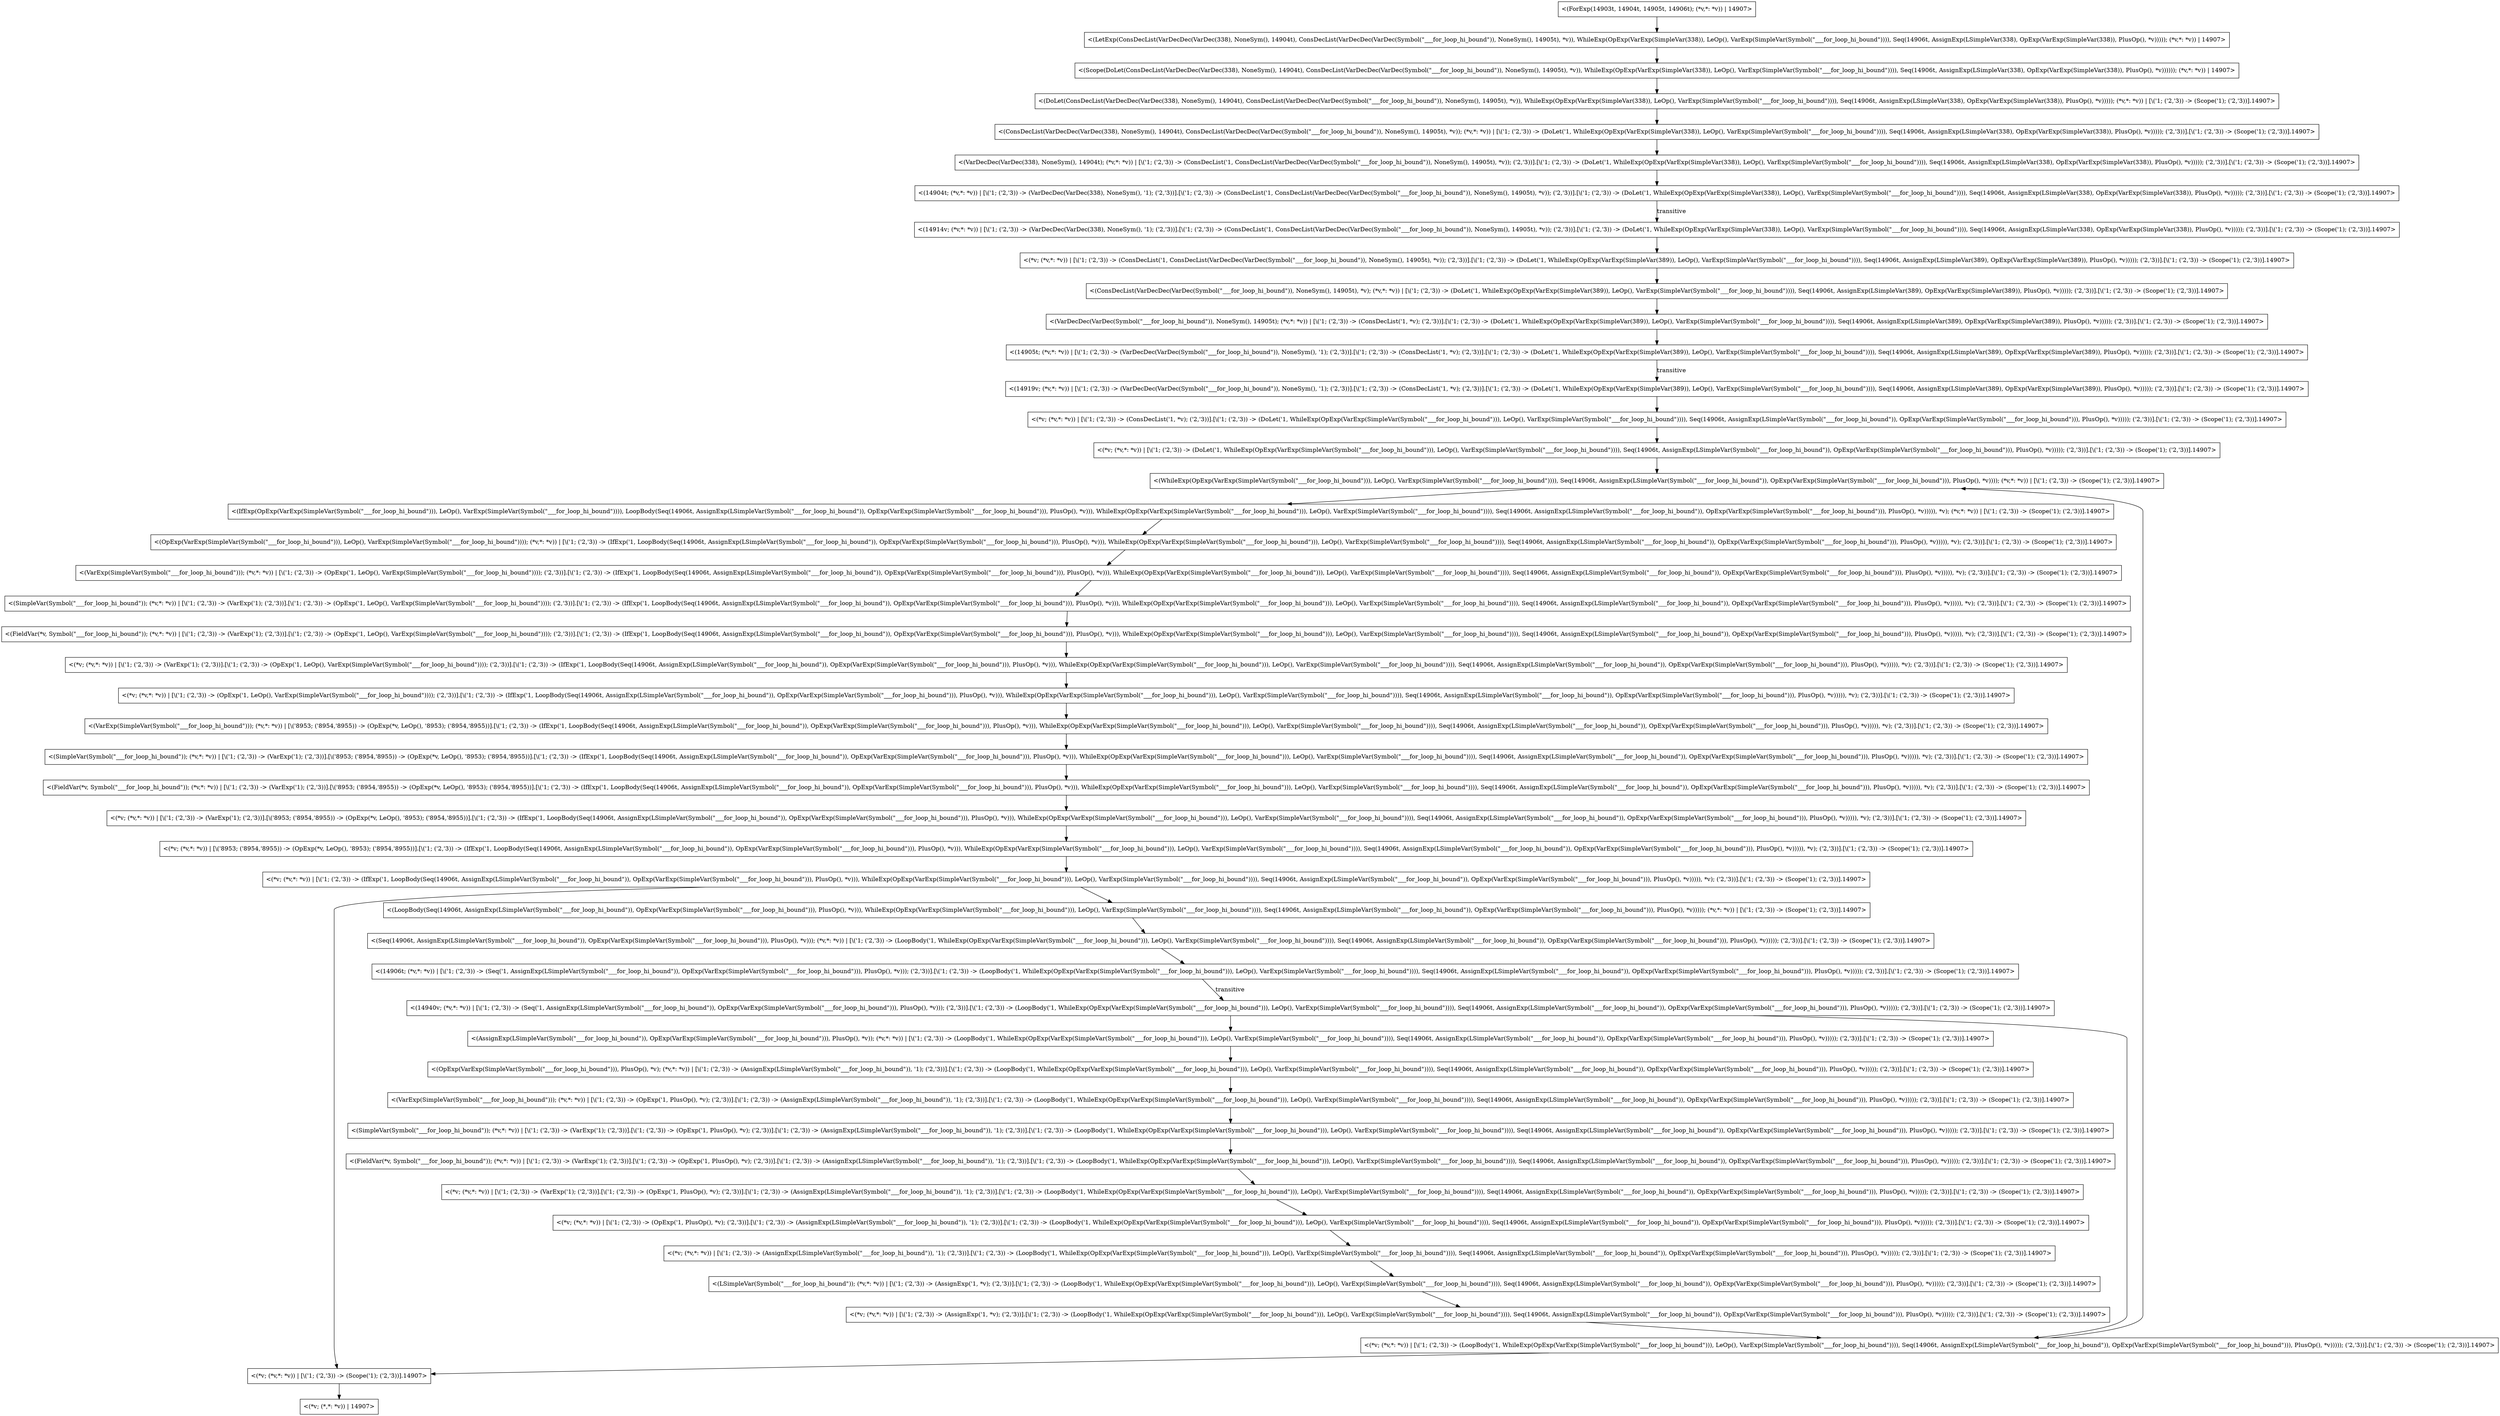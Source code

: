 digraph {
    0 [label="<(Scope(DoLet(ConsDecList(VarDecDec(VarDec(338), NoneSym(), 14904t), ConsDecList(VarDecDec(VarDec(Symbol(\"___for_loop_hi_bound\")), NoneSym(), 14905t), *v)), WhileExp(OpExp(VarExp(SimpleVar(338)), LeOp(), VarExp(SimpleVar(Symbol(\"___for_loop_hi_bound\")))), Seq(14906t, AssignExp(LSimpleVar(338), OpExp(VarExp(SimpleVar(338)), PlusOp(), *v)))))); (*v,*: *v)) | 14907>"
      ,shape=box];
    1 [label="<(*v; (*,*: *v)) | 14907>"
      ,shape=box];
    2 [label="<(IfExp(OpExp(VarExp(SimpleVar(Symbol(\"___for_loop_hi_bound\"))), LeOp(), VarExp(SimpleVar(Symbol(\"___for_loop_hi_bound\")))), LoopBody(Seq(14906t, AssignExp(LSimpleVar(Symbol(\"___for_loop_hi_bound\")), OpExp(VarExp(SimpleVar(Symbol(\"___for_loop_hi_bound\"))), PlusOp(), *v))), WhileExp(OpExp(VarExp(SimpleVar(Symbol(\"___for_loop_hi_bound\"))), LeOp(), VarExp(SimpleVar(Symbol(\"___for_loop_hi_bound\")))), Seq(14906t, AssignExp(LSimpleVar(Symbol(\"___for_loop_hi_bound\")), OpExp(VarExp(SimpleVar(Symbol(\"___for_loop_hi_bound\"))), PlusOp(), *v))))), *v); (*v,*: *v)) | [\\('1; ('2,'3)) -> (Scope('1); ('2,'3))].14907>"
      ,shape=box];
    3 [label="<(*v; (*v,*: *v)) | [\\('1; ('2,'3)) -> (DoLet('1, WhileExp(OpExp(VarExp(SimpleVar(Symbol(\"___for_loop_hi_bound\"))), LeOp(), VarExp(SimpleVar(Symbol(\"___for_loop_hi_bound\")))), Seq(14906t, AssignExp(LSimpleVar(Symbol(\"___for_loop_hi_bound\")), OpExp(VarExp(SimpleVar(Symbol(\"___for_loop_hi_bound\"))), PlusOp(), *v))))); ('2,'3))].[\\('1; ('2,'3)) -> (Scope('1); ('2,'3))].14907>"
      ,shape=box];
    4 [label="<(*v; (*v,*: *v)) | [\\('1; ('2,'3)) -> (ConsDecList('1, *v); ('2,'3))].[\\('1; ('2,'3)) -> (DoLet('1, WhileExp(OpExp(VarExp(SimpleVar(Symbol(\"___for_loop_hi_bound\"))), LeOp(), VarExp(SimpleVar(Symbol(\"___for_loop_hi_bound\")))), Seq(14906t, AssignExp(LSimpleVar(Symbol(\"___for_loop_hi_bound\")), OpExp(VarExp(SimpleVar(Symbol(\"___for_loop_hi_bound\"))), PlusOp(), *v))))); ('2,'3))].[\\('1; ('2,'3)) -> (Scope('1); ('2,'3))].14907>"
      ,shape=box];
    5 [label="<(*v; (*v,*: *v)) | [\\('8953; ('8954,'8955)) -> (OpExp(*v, LeOp(), '8953); ('8954,'8955))].[\\('1; ('2,'3)) -> (IfExp('1, LoopBody(Seq(14906t, AssignExp(LSimpleVar(Symbol(\"___for_loop_hi_bound\")), OpExp(VarExp(SimpleVar(Symbol(\"___for_loop_hi_bound\"))), PlusOp(), *v))), WhileExp(OpExp(VarExp(SimpleVar(Symbol(\"___for_loop_hi_bound\"))), LeOp(), VarExp(SimpleVar(Symbol(\"___for_loop_hi_bound\")))), Seq(14906t, AssignExp(LSimpleVar(Symbol(\"___for_loop_hi_bound\")), OpExp(VarExp(SimpleVar(Symbol(\"___for_loop_hi_bound\"))), PlusOp(), *v))))), *v); ('2,'3))].[\\('1; ('2,'3)) -> (Scope('1); ('2,'3))].14907>"
      ,shape=box];
    6 [label="<(VarExp(SimpleVar(Symbol(\"___for_loop_hi_bound\"))); (*v,*: *v)) | [\\('8953; ('8954,'8955)) -> (OpExp(*v, LeOp(), '8953); ('8954,'8955))].[\\('1; ('2,'3)) -> (IfExp('1, LoopBody(Seq(14906t, AssignExp(LSimpleVar(Symbol(\"___for_loop_hi_bound\")), OpExp(VarExp(SimpleVar(Symbol(\"___for_loop_hi_bound\"))), PlusOp(), *v))), WhileExp(OpExp(VarExp(SimpleVar(Symbol(\"___for_loop_hi_bound\"))), LeOp(), VarExp(SimpleVar(Symbol(\"___for_loop_hi_bound\")))), Seq(14906t, AssignExp(LSimpleVar(Symbol(\"___for_loop_hi_bound\")), OpExp(VarExp(SimpleVar(Symbol(\"___for_loop_hi_bound\"))), PlusOp(), *v))))), *v); ('2,'3))].[\\('1; ('2,'3)) -> (Scope('1); ('2,'3))].14907>"
      ,shape=box];
    7 [label="<(FieldVar(*v, Symbol(\"___for_loop_hi_bound\")); (*v,*: *v)) | [\\('1; ('2,'3)) -> (VarExp('1); ('2,'3))].[\\('8953; ('8954,'8955)) -> (OpExp(*v, LeOp(), '8953); ('8954,'8955))].[\\('1; ('2,'3)) -> (IfExp('1, LoopBody(Seq(14906t, AssignExp(LSimpleVar(Symbol(\"___for_loop_hi_bound\")), OpExp(VarExp(SimpleVar(Symbol(\"___for_loop_hi_bound\"))), PlusOp(), *v))), WhileExp(OpExp(VarExp(SimpleVar(Symbol(\"___for_loop_hi_bound\"))), LeOp(), VarExp(SimpleVar(Symbol(\"___for_loop_hi_bound\")))), Seq(14906t, AssignExp(LSimpleVar(Symbol(\"___for_loop_hi_bound\")), OpExp(VarExp(SimpleVar(Symbol(\"___for_loop_hi_bound\"))), PlusOp(), *v))))), *v); ('2,'3))].[\\('1; ('2,'3)) -> (Scope('1); ('2,'3))].14907>"
      ,shape=box];
    8 [label="<(*v; (*v,*: *v)) | [\\('1; ('2,'3)) -> (VarExp('1); ('2,'3))].[\\('8953; ('8954,'8955)) -> (OpExp(*v, LeOp(), '8953); ('8954,'8955))].[\\('1; ('2,'3)) -> (IfExp('1, LoopBody(Seq(14906t, AssignExp(LSimpleVar(Symbol(\"___for_loop_hi_bound\")), OpExp(VarExp(SimpleVar(Symbol(\"___for_loop_hi_bound\"))), PlusOp(), *v))), WhileExp(OpExp(VarExp(SimpleVar(Symbol(\"___for_loop_hi_bound\"))), LeOp(), VarExp(SimpleVar(Symbol(\"___for_loop_hi_bound\")))), Seq(14906t, AssignExp(LSimpleVar(Symbol(\"___for_loop_hi_bound\")), OpExp(VarExp(SimpleVar(Symbol(\"___for_loop_hi_bound\"))), PlusOp(), *v))))), *v); ('2,'3))].[\\('1; ('2,'3)) -> (Scope('1); ('2,'3))].14907>"
      ,shape=box];
    9 [label="<(SimpleVar(Symbol(\"___for_loop_hi_bound\")); (*v,*: *v)) | [\\('1; ('2,'3)) -> (VarExp('1); ('2,'3))].[\\('8953; ('8954,'8955)) -> (OpExp(*v, LeOp(), '8953); ('8954,'8955))].[\\('1; ('2,'3)) -> (IfExp('1, LoopBody(Seq(14906t, AssignExp(LSimpleVar(Symbol(\"___for_loop_hi_bound\")), OpExp(VarExp(SimpleVar(Symbol(\"___for_loop_hi_bound\"))), PlusOp(), *v))), WhileExp(OpExp(VarExp(SimpleVar(Symbol(\"___for_loop_hi_bound\"))), LeOp(), VarExp(SimpleVar(Symbol(\"___for_loop_hi_bound\")))), Seq(14906t, AssignExp(LSimpleVar(Symbol(\"___for_loop_hi_bound\")), OpExp(VarExp(SimpleVar(Symbol(\"___for_loop_hi_bound\"))), PlusOp(), *v))))), *v); ('2,'3))].[\\('1; ('2,'3)) -> (Scope('1); ('2,'3))].14907>"
      ,shape=box];
    10 [label="<(OpExp(VarExp(SimpleVar(Symbol(\"___for_loop_hi_bound\"))), LeOp(), VarExp(SimpleVar(Symbol(\"___for_loop_hi_bound\")))); (*v,*: *v)) | [\\('1; ('2,'3)) -> (IfExp('1, LoopBody(Seq(14906t, AssignExp(LSimpleVar(Symbol(\"___for_loop_hi_bound\")), OpExp(VarExp(SimpleVar(Symbol(\"___for_loop_hi_bound\"))), PlusOp(), *v))), WhileExp(OpExp(VarExp(SimpleVar(Symbol(\"___for_loop_hi_bound\"))), LeOp(), VarExp(SimpleVar(Symbol(\"___for_loop_hi_bound\")))), Seq(14906t, AssignExp(LSimpleVar(Symbol(\"___for_loop_hi_bound\")), OpExp(VarExp(SimpleVar(Symbol(\"___for_loop_hi_bound\"))), PlusOp(), *v))))), *v); ('2,'3))].[\\('1; ('2,'3)) -> (Scope('1); ('2,'3))].14907>"
       ,shape=box];
    11 [label="<(*v; (*v,*: *v)) | [\\('1; ('2,'3)) -> (IfExp('1, LoopBody(Seq(14906t, AssignExp(LSimpleVar(Symbol(\"___for_loop_hi_bound\")), OpExp(VarExp(SimpleVar(Symbol(\"___for_loop_hi_bound\"))), PlusOp(), *v))), WhileExp(OpExp(VarExp(SimpleVar(Symbol(\"___for_loop_hi_bound\"))), LeOp(), VarExp(SimpleVar(Symbol(\"___for_loop_hi_bound\")))), Seq(14906t, AssignExp(LSimpleVar(Symbol(\"___for_loop_hi_bound\")), OpExp(VarExp(SimpleVar(Symbol(\"___for_loop_hi_bound\"))), PlusOp(), *v))))), *v); ('2,'3))].[\\('1; ('2,'3)) -> (Scope('1); ('2,'3))].14907>"
       ,shape=box];
    12 [label="<(ConsDecList(VarDecDec(VarDec(338), NoneSym(), 14904t), ConsDecList(VarDecDec(VarDec(Symbol(\"___for_loop_hi_bound\")), NoneSym(), 14905t), *v)); (*v,*: *v)) | [\\('1; ('2,'3)) -> (DoLet('1, WhileExp(OpExp(VarExp(SimpleVar(338)), LeOp(), VarExp(SimpleVar(Symbol(\"___for_loop_hi_bound\")))), Seq(14906t, AssignExp(LSimpleVar(338), OpExp(VarExp(SimpleVar(338)), PlusOp(), *v))))); ('2,'3))].[\\('1; ('2,'3)) -> (Scope('1); ('2,'3))].14907>"
       ,shape=box];
    13 [label="<(LoopBody(Seq(14906t, AssignExp(LSimpleVar(Symbol(\"___for_loop_hi_bound\")), OpExp(VarExp(SimpleVar(Symbol(\"___for_loop_hi_bound\"))), PlusOp(), *v))), WhileExp(OpExp(VarExp(SimpleVar(Symbol(\"___for_loop_hi_bound\"))), LeOp(), VarExp(SimpleVar(Symbol(\"___for_loop_hi_bound\")))), Seq(14906t, AssignExp(LSimpleVar(Symbol(\"___for_loop_hi_bound\")), OpExp(VarExp(SimpleVar(Symbol(\"___for_loop_hi_bound\"))), PlusOp(), *v))))); (*v,*: *v)) | [\\('1; ('2,'3)) -> (Scope('1); ('2,'3))].14907>"
       ,shape=box];
    14 [label="<(WhileExp(OpExp(VarExp(SimpleVar(Symbol(\"___for_loop_hi_bound\"))), LeOp(), VarExp(SimpleVar(Symbol(\"___for_loop_hi_bound\")))), Seq(14906t, AssignExp(LSimpleVar(Symbol(\"___for_loop_hi_bound\")), OpExp(VarExp(SimpleVar(Symbol(\"___for_loop_hi_bound\"))), PlusOp(), *v)))); (*v,*: *v)) | [\\('1; ('2,'3)) -> (Scope('1); ('2,'3))].14907>"
       ,shape=box];
    15 [label="<(VarDecDec(VarDec(338), NoneSym(), 14904t); (*v,*: *v)) | [\\('1; ('2,'3)) -> (ConsDecList('1, ConsDecList(VarDecDec(VarDec(Symbol(\"___for_loop_hi_bound\")), NoneSym(), 14905t), *v)); ('2,'3))].[\\('1; ('2,'3)) -> (DoLet('1, WhileExp(OpExp(VarExp(SimpleVar(338)), LeOp(), VarExp(SimpleVar(Symbol(\"___for_loop_hi_bound\")))), Seq(14906t, AssignExp(LSimpleVar(338), OpExp(VarExp(SimpleVar(338)), PlusOp(), *v))))); ('2,'3))].[\\('1; ('2,'3)) -> (Scope('1); ('2,'3))].14907>"
       ,shape=box];
    16 [label="<(14914v; (*v,*: *v)) | [\\('1; ('2,'3)) -> (VarDecDec(VarDec(338), NoneSym(), '1); ('2,'3))].[\\('1; ('2,'3)) -> (ConsDecList('1, ConsDecList(VarDecDec(VarDec(Symbol(\"___for_loop_hi_bound\")), NoneSym(), 14905t), *v)); ('2,'3))].[\\('1; ('2,'3)) -> (DoLet('1, WhileExp(OpExp(VarExp(SimpleVar(338)), LeOp(), VarExp(SimpleVar(Symbol(\"___for_loop_hi_bound\")))), Seq(14906t, AssignExp(LSimpleVar(338), OpExp(VarExp(SimpleVar(338)), PlusOp(), *v))))); ('2,'3))].[\\('1; ('2,'3)) -> (Scope('1); ('2,'3))].14907>"
       ,shape=box];
    17 [label="<(14904t; (*v,*: *v)) | [\\('1; ('2,'3)) -> (VarDecDec(VarDec(338), NoneSym(), '1); ('2,'3))].[\\('1; ('2,'3)) -> (ConsDecList('1, ConsDecList(VarDecDec(VarDec(Symbol(\"___for_loop_hi_bound\")), NoneSym(), 14905t), *v)); ('2,'3))].[\\('1; ('2,'3)) -> (DoLet('1, WhileExp(OpExp(VarExp(SimpleVar(338)), LeOp(), VarExp(SimpleVar(Symbol(\"___for_loop_hi_bound\")))), Seq(14906t, AssignExp(LSimpleVar(338), OpExp(VarExp(SimpleVar(338)), PlusOp(), *v))))); ('2,'3))].[\\('1; ('2,'3)) -> (Scope('1); ('2,'3))].14907>"
       ,shape=box];
    18 [label="<(*v; (*v,*: *v)) | [\\('1; ('2,'3)) -> (Scope('1); ('2,'3))].14907>"
       ,shape=box];
    19 [label="<(DoLet(ConsDecList(VarDecDec(VarDec(338), NoneSym(), 14904t), ConsDecList(VarDecDec(VarDec(Symbol(\"___for_loop_hi_bound\")), NoneSym(), 14905t), *v)), WhileExp(OpExp(VarExp(SimpleVar(338)), LeOp(), VarExp(SimpleVar(Symbol(\"___for_loop_hi_bound\")))), Seq(14906t, AssignExp(LSimpleVar(338), OpExp(VarExp(SimpleVar(338)), PlusOp(), *v))))); (*v,*: *v)) | [\\('1; ('2,'3)) -> (Scope('1); ('2,'3))].14907>"
       ,shape=box];
    20 [label="<(14905t; (*v,*: *v)) | [\\('1; ('2,'3)) -> (VarDecDec(VarDec(Symbol(\"___for_loop_hi_bound\")), NoneSym(), '1); ('2,'3))].[\\('1; ('2,'3)) -> (ConsDecList('1, *v); ('2,'3))].[\\('1; ('2,'3)) -> (DoLet('1, WhileExp(OpExp(VarExp(SimpleVar(389)), LeOp(), VarExp(SimpleVar(Symbol(\"___for_loop_hi_bound\")))), Seq(14906t, AssignExp(LSimpleVar(389), OpExp(VarExp(SimpleVar(389)), PlusOp(), *v))))); ('2,'3))].[\\('1; ('2,'3)) -> (Scope('1); ('2,'3))].14907>"
       ,shape=box];
    21 [label="<(14919v; (*v,*: *v)) | [\\('1; ('2,'3)) -> (VarDecDec(VarDec(Symbol(\"___for_loop_hi_bound\")), NoneSym(), '1); ('2,'3))].[\\('1; ('2,'3)) -> (ConsDecList('1, *v); ('2,'3))].[\\('1; ('2,'3)) -> (DoLet('1, WhileExp(OpExp(VarExp(SimpleVar(389)), LeOp(), VarExp(SimpleVar(Symbol(\"___for_loop_hi_bound\")))), Seq(14906t, AssignExp(LSimpleVar(389), OpExp(VarExp(SimpleVar(389)), PlusOp(), *v))))); ('2,'3))].[\\('1; ('2,'3)) -> (Scope('1); ('2,'3))].14907>"
       ,shape=box];
    22 [label="<(VarDecDec(VarDec(Symbol(\"___for_loop_hi_bound\")), NoneSym(), 14905t); (*v,*: *v)) | [\\('1; ('2,'3)) -> (ConsDecList('1, *v); ('2,'3))].[\\('1; ('2,'3)) -> (DoLet('1, WhileExp(OpExp(VarExp(SimpleVar(389)), LeOp(), VarExp(SimpleVar(Symbol(\"___for_loop_hi_bound\")))), Seq(14906t, AssignExp(LSimpleVar(389), OpExp(VarExp(SimpleVar(389)), PlusOp(), *v))))); ('2,'3))].[\\('1; ('2,'3)) -> (Scope('1); ('2,'3))].14907>"
       ,shape=box];
    23 [label="<(*v; (*v,*: *v)) | [\\('1; ('2,'3)) -> (ConsDecList('1, ConsDecList(VarDecDec(VarDec(Symbol(\"___for_loop_hi_bound\")), NoneSym(), 14905t), *v)); ('2,'3))].[\\('1; ('2,'3)) -> (DoLet('1, WhileExp(OpExp(VarExp(SimpleVar(389)), LeOp(), VarExp(SimpleVar(Symbol(\"___for_loop_hi_bound\")))), Seq(14906t, AssignExp(LSimpleVar(389), OpExp(VarExp(SimpleVar(389)), PlusOp(), *v))))); ('2,'3))].[\\('1; ('2,'3)) -> (Scope('1); ('2,'3))].14907>"
       ,shape=box];
    24 [label="<(ConsDecList(VarDecDec(VarDec(Symbol(\"___for_loop_hi_bound\")), NoneSym(), 14905t), *v); (*v,*: *v)) | [\\('1; ('2,'3)) -> (DoLet('1, WhileExp(OpExp(VarExp(SimpleVar(389)), LeOp(), VarExp(SimpleVar(Symbol(\"___for_loop_hi_bound\")))), Seq(14906t, AssignExp(LSimpleVar(389), OpExp(VarExp(SimpleVar(389)), PlusOp(), *v))))); ('2,'3))].[\\('1; ('2,'3)) -> (Scope('1); ('2,'3))].14907>"
       ,shape=box];
    25 [label="<(AssignExp(LSimpleVar(Symbol(\"___for_loop_hi_bound\")), OpExp(VarExp(SimpleVar(Symbol(\"___for_loop_hi_bound\"))), PlusOp(), *v)); (*v,*: *v)) | [\\('1; ('2,'3)) -> (LoopBody('1, WhileExp(OpExp(VarExp(SimpleVar(Symbol(\"___for_loop_hi_bound\"))), LeOp(), VarExp(SimpleVar(Symbol(\"___for_loop_hi_bound\")))), Seq(14906t, AssignExp(LSimpleVar(Symbol(\"___for_loop_hi_bound\")), OpExp(VarExp(SimpleVar(Symbol(\"___for_loop_hi_bound\"))), PlusOp(), *v))))); ('2,'3))].[\\('1; ('2,'3)) -> (Scope('1); ('2,'3))].14907>"
       ,shape=box];
    26 [label="<(*v; (*v,*: *v)) | [\\('1; ('2,'3)) -> (LoopBody('1, WhileExp(OpExp(VarExp(SimpleVar(Symbol(\"___for_loop_hi_bound\"))), LeOp(), VarExp(SimpleVar(Symbol(\"___for_loop_hi_bound\")))), Seq(14906t, AssignExp(LSimpleVar(Symbol(\"___for_loop_hi_bound\")), OpExp(VarExp(SimpleVar(Symbol(\"___for_loop_hi_bound\"))), PlusOp(), *v))))); ('2,'3))].[\\('1; ('2,'3)) -> (Scope('1); ('2,'3))].14907>"
       ,shape=box];
    27 [label="<(OpExp(VarExp(SimpleVar(Symbol(\"___for_loop_hi_bound\"))), PlusOp(), *v); (*v,*: *v)) | [\\('1; ('2,'3)) -> (AssignExp(LSimpleVar(Symbol(\"___for_loop_hi_bound\")), '1); ('2,'3))].[\\('1; ('2,'3)) -> (LoopBody('1, WhileExp(OpExp(VarExp(SimpleVar(Symbol(\"___for_loop_hi_bound\"))), LeOp(), VarExp(SimpleVar(Symbol(\"___for_loop_hi_bound\")))), Seq(14906t, AssignExp(LSimpleVar(Symbol(\"___for_loop_hi_bound\")), OpExp(VarExp(SimpleVar(Symbol(\"___for_loop_hi_bound\"))), PlusOp(), *v))))); ('2,'3))].[\\('1; ('2,'3)) -> (Scope('1); ('2,'3))].14907>"
       ,shape=box];
    28 [label="<(*v; (*v,*: *v)) | [\\('1; ('2,'3)) -> (OpExp('1, PlusOp(), *v); ('2,'3))].[\\('1; ('2,'3)) -> (AssignExp(LSimpleVar(Symbol(\"___for_loop_hi_bound\")), '1); ('2,'3))].[\\('1; ('2,'3)) -> (LoopBody('1, WhileExp(OpExp(VarExp(SimpleVar(Symbol(\"___for_loop_hi_bound\"))), LeOp(), VarExp(SimpleVar(Symbol(\"___for_loop_hi_bound\")))), Seq(14906t, AssignExp(LSimpleVar(Symbol(\"___for_loop_hi_bound\")), OpExp(VarExp(SimpleVar(Symbol(\"___for_loop_hi_bound\"))), PlusOp(), *v))))); ('2,'3))].[\\('1; ('2,'3)) -> (Scope('1); ('2,'3))].14907>"
       ,shape=box];
    29 [label="<(Seq(14906t, AssignExp(LSimpleVar(Symbol(\"___for_loop_hi_bound\")), OpExp(VarExp(SimpleVar(Symbol(\"___for_loop_hi_bound\"))), PlusOp(), *v))); (*v,*: *v)) | [\\('1; ('2,'3)) -> (LoopBody('1, WhileExp(OpExp(VarExp(SimpleVar(Symbol(\"___for_loop_hi_bound\"))), LeOp(), VarExp(SimpleVar(Symbol(\"___for_loop_hi_bound\")))), Seq(14906t, AssignExp(LSimpleVar(Symbol(\"___for_loop_hi_bound\")), OpExp(VarExp(SimpleVar(Symbol(\"___for_loop_hi_bound\"))), PlusOp(), *v))))); ('2,'3))].[\\('1; ('2,'3)) -> (Scope('1); ('2,'3))].14907>"
       ,shape=box];
    30 [label="<(*v; (*v,*: *v)) | [\\('1; ('2,'3)) -> (VarExp('1); ('2,'3))].[\\('1; ('2,'3)) -> (OpExp('1, PlusOp(), *v); ('2,'3))].[\\('1; ('2,'3)) -> (AssignExp(LSimpleVar(Symbol(\"___for_loop_hi_bound\")), '1); ('2,'3))].[\\('1; ('2,'3)) -> (LoopBody('1, WhileExp(OpExp(VarExp(SimpleVar(Symbol(\"___for_loop_hi_bound\"))), LeOp(), VarExp(SimpleVar(Symbol(\"___for_loop_hi_bound\")))), Seq(14906t, AssignExp(LSimpleVar(Symbol(\"___for_loop_hi_bound\")), OpExp(VarExp(SimpleVar(Symbol(\"___for_loop_hi_bound\"))), PlusOp(), *v))))); ('2,'3))].[\\('1; ('2,'3)) -> (Scope('1); ('2,'3))].14907>"
       ,shape=box];
    31 [label="<(FieldVar(*v, Symbol(\"___for_loop_hi_bound\")); (*v,*: *v)) | [\\('1; ('2,'3)) -> (VarExp('1); ('2,'3))].[\\('1; ('2,'3)) -> (OpExp('1, PlusOp(), *v); ('2,'3))].[\\('1; ('2,'3)) -> (AssignExp(LSimpleVar(Symbol(\"___for_loop_hi_bound\")), '1); ('2,'3))].[\\('1; ('2,'3)) -> (LoopBody('1, WhileExp(OpExp(VarExp(SimpleVar(Symbol(\"___for_loop_hi_bound\"))), LeOp(), VarExp(SimpleVar(Symbol(\"___for_loop_hi_bound\")))), Seq(14906t, AssignExp(LSimpleVar(Symbol(\"___for_loop_hi_bound\")), OpExp(VarExp(SimpleVar(Symbol(\"___for_loop_hi_bound\"))), PlusOp(), *v))))); ('2,'3))].[\\('1; ('2,'3)) -> (Scope('1); ('2,'3))].14907>"
       ,shape=box];
    32 [label="<(LSimpleVar(Symbol(\"___for_loop_hi_bound\")); (*v,*: *v)) | [\\('1; ('2,'3)) -> (AssignExp('1, *v); ('2,'3))].[\\('1; ('2,'3)) -> (LoopBody('1, WhileExp(OpExp(VarExp(SimpleVar(Symbol(\"___for_loop_hi_bound\"))), LeOp(), VarExp(SimpleVar(Symbol(\"___for_loop_hi_bound\")))), Seq(14906t, AssignExp(LSimpleVar(Symbol(\"___for_loop_hi_bound\")), OpExp(VarExp(SimpleVar(Symbol(\"___for_loop_hi_bound\"))), PlusOp(), *v))))); ('2,'3))].[\\('1; ('2,'3)) -> (Scope('1); ('2,'3))].14907>"
       ,shape=box];
    33 [label="<(SimpleVar(Symbol(\"___for_loop_hi_bound\")); (*v,*: *v)) | [\\('1; ('2,'3)) -> (VarExp('1); ('2,'3))].[\\('1; ('2,'3)) -> (OpExp('1, PlusOp(), *v); ('2,'3))].[\\('1; ('2,'3)) -> (AssignExp(LSimpleVar(Symbol(\"___for_loop_hi_bound\")), '1); ('2,'3))].[\\('1; ('2,'3)) -> (LoopBody('1, WhileExp(OpExp(VarExp(SimpleVar(Symbol(\"___for_loop_hi_bound\"))), LeOp(), VarExp(SimpleVar(Symbol(\"___for_loop_hi_bound\")))), Seq(14906t, AssignExp(LSimpleVar(Symbol(\"___for_loop_hi_bound\")), OpExp(VarExp(SimpleVar(Symbol(\"___for_loop_hi_bound\"))), PlusOp(), *v))))); ('2,'3))].[\\('1; ('2,'3)) -> (Scope('1); ('2,'3))].14907>"
       ,shape=box];
    34 [label="<(*v; (*v,*: *v)) | [\\('1; ('2,'3)) -> (AssignExp('1, *v); ('2,'3))].[\\('1; ('2,'3)) -> (LoopBody('1, WhileExp(OpExp(VarExp(SimpleVar(Symbol(\"___for_loop_hi_bound\"))), LeOp(), VarExp(SimpleVar(Symbol(\"___for_loop_hi_bound\")))), Seq(14906t, AssignExp(LSimpleVar(Symbol(\"___for_loop_hi_bound\")), OpExp(VarExp(SimpleVar(Symbol(\"___for_loop_hi_bound\"))), PlusOp(), *v))))); ('2,'3))].[\\('1; ('2,'3)) -> (Scope('1); ('2,'3))].14907>"
       ,shape=box];
    35 [label="<(*v; (*v,*: *v)) | [\\('1; ('2,'3)) -> (AssignExp(LSimpleVar(Symbol(\"___for_loop_hi_bound\")), '1); ('2,'3))].[\\('1; ('2,'3)) -> (LoopBody('1, WhileExp(OpExp(VarExp(SimpleVar(Symbol(\"___for_loop_hi_bound\"))), LeOp(), VarExp(SimpleVar(Symbol(\"___for_loop_hi_bound\")))), Seq(14906t, AssignExp(LSimpleVar(Symbol(\"___for_loop_hi_bound\")), OpExp(VarExp(SimpleVar(Symbol(\"___for_loop_hi_bound\"))), PlusOp(), *v))))); ('2,'3))].[\\('1; ('2,'3)) -> (Scope('1); ('2,'3))].14907>"
       ,shape=box];
    36 [label="<(14906t; (*v,*: *v)) | [\\('1; ('2,'3)) -> (Seq('1, AssignExp(LSimpleVar(Symbol(\"___for_loop_hi_bound\")), OpExp(VarExp(SimpleVar(Symbol(\"___for_loop_hi_bound\"))), PlusOp(), *v))); ('2,'3))].[\\('1; ('2,'3)) -> (LoopBody('1, WhileExp(OpExp(VarExp(SimpleVar(Symbol(\"___for_loop_hi_bound\"))), LeOp(), VarExp(SimpleVar(Symbol(\"___for_loop_hi_bound\")))), Seq(14906t, AssignExp(LSimpleVar(Symbol(\"___for_loop_hi_bound\")), OpExp(VarExp(SimpleVar(Symbol(\"___for_loop_hi_bound\"))), PlusOp(), *v))))); ('2,'3))].[\\('1; ('2,'3)) -> (Scope('1); ('2,'3))].14907>"
       ,shape=box];
    37 [label="<(VarExp(SimpleVar(Symbol(\"___for_loop_hi_bound\"))); (*v,*: *v)) | [\\('1; ('2,'3)) -> (OpExp('1, PlusOp(), *v); ('2,'3))].[\\('1; ('2,'3)) -> (AssignExp(LSimpleVar(Symbol(\"___for_loop_hi_bound\")), '1); ('2,'3))].[\\('1; ('2,'3)) -> (LoopBody('1, WhileExp(OpExp(VarExp(SimpleVar(Symbol(\"___for_loop_hi_bound\"))), LeOp(), VarExp(SimpleVar(Symbol(\"___for_loop_hi_bound\")))), Seq(14906t, AssignExp(LSimpleVar(Symbol(\"___for_loop_hi_bound\")), OpExp(VarExp(SimpleVar(Symbol(\"___for_loop_hi_bound\"))), PlusOp(), *v))))); ('2,'3))].[\\('1; ('2,'3)) -> (Scope('1); ('2,'3))].14907>"
       ,shape=box];
    38 [label="<(14940v; (*v,*: *v)) | [\\('1; ('2,'3)) -> (Seq('1, AssignExp(LSimpleVar(Symbol(\"___for_loop_hi_bound\")), OpExp(VarExp(SimpleVar(Symbol(\"___for_loop_hi_bound\"))), PlusOp(), *v))); ('2,'3))].[\\('1; ('2,'3)) -> (LoopBody('1, WhileExp(OpExp(VarExp(SimpleVar(Symbol(\"___for_loop_hi_bound\"))), LeOp(), VarExp(SimpleVar(Symbol(\"___for_loop_hi_bound\")))), Seq(14906t, AssignExp(LSimpleVar(Symbol(\"___for_loop_hi_bound\")), OpExp(VarExp(SimpleVar(Symbol(\"___for_loop_hi_bound\"))), PlusOp(), *v))))); ('2,'3))].[\\('1; ('2,'3)) -> (Scope('1); ('2,'3))].14907>"
       ,shape=box];
    39 [label="<(*v; (*v,*: *v)) | [\\('1; ('2,'3)) -> (OpExp('1, LeOp(), VarExp(SimpleVar(Symbol(\"___for_loop_hi_bound\")))); ('2,'3))].[\\('1; ('2,'3)) -> (IfExp('1, LoopBody(Seq(14906t, AssignExp(LSimpleVar(Symbol(\"___for_loop_hi_bound\")), OpExp(VarExp(SimpleVar(Symbol(\"___for_loop_hi_bound\"))), PlusOp(), *v))), WhileExp(OpExp(VarExp(SimpleVar(Symbol(\"___for_loop_hi_bound\"))), LeOp(), VarExp(SimpleVar(Symbol(\"___for_loop_hi_bound\")))), Seq(14906t, AssignExp(LSimpleVar(Symbol(\"___for_loop_hi_bound\")), OpExp(VarExp(SimpleVar(Symbol(\"___for_loop_hi_bound\"))), PlusOp(), *v))))), *v); ('2,'3))].[\\('1; ('2,'3)) -> (Scope('1); ('2,'3))].14907>"
       ,shape=box];
    40 [label="<(SimpleVar(Symbol(\"___for_loop_hi_bound\")); (*v,*: *v)) | [\\('1; ('2,'3)) -> (VarExp('1); ('2,'3))].[\\('1; ('2,'3)) -> (OpExp('1, LeOp(), VarExp(SimpleVar(Symbol(\"___for_loop_hi_bound\")))); ('2,'3))].[\\('1; ('2,'3)) -> (IfExp('1, LoopBody(Seq(14906t, AssignExp(LSimpleVar(Symbol(\"___for_loop_hi_bound\")), OpExp(VarExp(SimpleVar(Symbol(\"___for_loop_hi_bound\"))), PlusOp(), *v))), WhileExp(OpExp(VarExp(SimpleVar(Symbol(\"___for_loop_hi_bound\"))), LeOp(), VarExp(SimpleVar(Symbol(\"___for_loop_hi_bound\")))), Seq(14906t, AssignExp(LSimpleVar(Symbol(\"___for_loop_hi_bound\")), OpExp(VarExp(SimpleVar(Symbol(\"___for_loop_hi_bound\"))), PlusOp(), *v))))), *v); ('2,'3))].[\\('1; ('2,'3)) -> (Scope('1); ('2,'3))].14907>"
       ,shape=box];
    41 [label="<(FieldVar(*v, Symbol(\"___for_loop_hi_bound\")); (*v,*: *v)) | [\\('1; ('2,'3)) -> (VarExp('1); ('2,'3))].[\\('1; ('2,'3)) -> (OpExp('1, LeOp(), VarExp(SimpleVar(Symbol(\"___for_loop_hi_bound\")))); ('2,'3))].[\\('1; ('2,'3)) -> (IfExp('1, LoopBody(Seq(14906t, AssignExp(LSimpleVar(Symbol(\"___for_loop_hi_bound\")), OpExp(VarExp(SimpleVar(Symbol(\"___for_loop_hi_bound\"))), PlusOp(), *v))), WhileExp(OpExp(VarExp(SimpleVar(Symbol(\"___for_loop_hi_bound\"))), LeOp(), VarExp(SimpleVar(Symbol(\"___for_loop_hi_bound\")))), Seq(14906t, AssignExp(LSimpleVar(Symbol(\"___for_loop_hi_bound\")), OpExp(VarExp(SimpleVar(Symbol(\"___for_loop_hi_bound\"))), PlusOp(), *v))))), *v); ('2,'3))].[\\('1; ('2,'3)) -> (Scope('1); ('2,'3))].14907>"
       ,shape=box];
    42 [label="<(VarExp(SimpleVar(Symbol(\"___for_loop_hi_bound\"))); (*v,*: *v)) | [\\('1; ('2,'3)) -> (OpExp('1, LeOp(), VarExp(SimpleVar(Symbol(\"___for_loop_hi_bound\")))); ('2,'3))].[\\('1; ('2,'3)) -> (IfExp('1, LoopBody(Seq(14906t, AssignExp(LSimpleVar(Symbol(\"___for_loop_hi_bound\")), OpExp(VarExp(SimpleVar(Symbol(\"___for_loop_hi_bound\"))), PlusOp(), *v))), WhileExp(OpExp(VarExp(SimpleVar(Symbol(\"___for_loop_hi_bound\"))), LeOp(), VarExp(SimpleVar(Symbol(\"___for_loop_hi_bound\")))), Seq(14906t, AssignExp(LSimpleVar(Symbol(\"___for_loop_hi_bound\")), OpExp(VarExp(SimpleVar(Symbol(\"___for_loop_hi_bound\"))), PlusOp(), *v))))), *v); ('2,'3))].[\\('1; ('2,'3)) -> (Scope('1); ('2,'3))].14907>"
       ,shape=box];
    43 [label="<(*v; (*v,*: *v)) | [\\('1; ('2,'3)) -> (VarExp('1); ('2,'3))].[\\('1; ('2,'3)) -> (OpExp('1, LeOp(), VarExp(SimpleVar(Symbol(\"___for_loop_hi_bound\")))); ('2,'3))].[\\('1; ('2,'3)) -> (IfExp('1, LoopBody(Seq(14906t, AssignExp(LSimpleVar(Symbol(\"___for_loop_hi_bound\")), OpExp(VarExp(SimpleVar(Symbol(\"___for_loop_hi_bound\"))), PlusOp(), *v))), WhileExp(OpExp(VarExp(SimpleVar(Symbol(\"___for_loop_hi_bound\"))), LeOp(), VarExp(SimpleVar(Symbol(\"___for_loop_hi_bound\")))), Seq(14906t, AssignExp(LSimpleVar(Symbol(\"___for_loop_hi_bound\")), OpExp(VarExp(SimpleVar(Symbol(\"___for_loop_hi_bound\"))), PlusOp(), *v))))), *v); ('2,'3))].[\\('1; ('2,'3)) -> (Scope('1); ('2,'3))].14907>"
       ,shape=box];
    44 [label="<(LetExp(ConsDecList(VarDecDec(VarDec(338), NoneSym(), 14904t), ConsDecList(VarDecDec(VarDec(Symbol(\"___for_loop_hi_bound\")), NoneSym(), 14905t), *v)), WhileExp(OpExp(VarExp(SimpleVar(338)), LeOp(), VarExp(SimpleVar(Symbol(\"___for_loop_hi_bound\")))), Seq(14906t, AssignExp(LSimpleVar(338), OpExp(VarExp(SimpleVar(338)), PlusOp(), *v))))); (*v,*: *v)) | 14907>"
       ,shape=box];
    45 [label="<(ForExp(14903t, 14904t, 14905t, 14906t); (*v,*: *v)) | 14907>"
       ,shape=box];
    0 -> 19 [label="",shape=box];
    2 -> 10 [label="",shape=box];
    3 -> 14 [label="",shape=box];
    4 -> 3 [label="",shape=box];
    5 -> 11 [label="",shape=box];
    6 -> 9 [label="",shape=box];
    7 -> 8 [label="",shape=box];
    8 -> 5 [label="",shape=box];
    9 -> 7 [label="",shape=box];
    10 -> 42 [label="",shape=box];
    11 -> 13 [label="",shape=box];
    11 -> 18 [label="",shape=box];
    12 -> 15 [label="",shape=box];
    13 -> 29 [label="",shape=box];
    14 -> 2 [label="",shape=box];
    15 -> 17 [label="",shape=box];
    16 -> 23 [label="",shape=box];
    17 -> 16 [label=transitive
             ,shape=box];
    18 -> 1 [label="",shape=box];
    19 -> 12 [label="",shape=box];
    20 -> 21 [label=transitive
             ,shape=box];
    21 -> 4 [label="",shape=box];
    22 -> 20 [label="",shape=box];
    23 -> 24 [label="",shape=box];
    24 -> 22 [label="",shape=box];
    25 -> 27 [label="",shape=box];
    26 -> 14 [label="",shape=box];
    26 -> 18 [label="",shape=box];
    27 -> 37 [label="",shape=box];
    28 -> 35 [label="",shape=box];
    29 -> 36 [label="",shape=box];
    30 -> 28 [label="",shape=box];
    31 -> 30 [label="",shape=box];
    32 -> 34 [label="",shape=box];
    33 -> 31 [label="",shape=box];
    34 -> 26 [label="",shape=box];
    35 -> 32 [label="",shape=box];
    36 -> 38 [label=transitive
             ,shape=box];
    37 -> 33 [label="",shape=box];
    38 -> 25 [label="",shape=box];
    38 -> 26 [label="",shape=box];
    39 -> 6 [label="",shape=box];
    40 -> 41 [label="",shape=box];
    41 -> 43 [label="",shape=box];
    42 -> 40 [label="",shape=box];
    43 -> 39 [label="",shape=box];
    44 -> 0 [label="",shape=box];
    45 -> 44 [label="",shape=box];
}